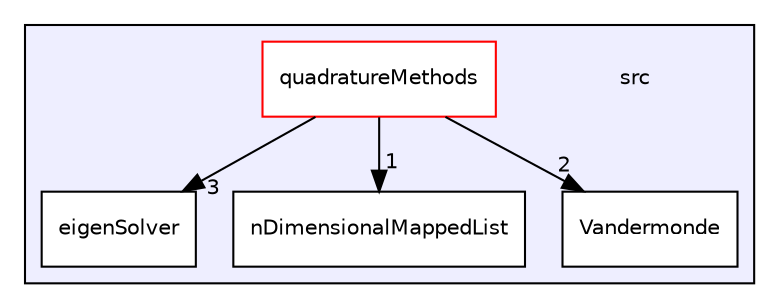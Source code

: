 digraph "src" {
  bgcolor=transparent;
  compound=true
  node [ fontsize="10", fontname="Helvetica"];
  edge [ labelfontsize="10", labelfontname="Helvetica"];
  subgraph clusterdir_68267d1309a1af8e8297ef4c3efbcdba {
    graph [ bgcolor="#eeeeff", pencolor="black", label="" URL="dir_68267d1309a1af8e8297ef4c3efbcdba.html"];
    dir_68267d1309a1af8e8297ef4c3efbcdba [shape=plaintext label="src"];
    dir_9c0e92409a33848bf66dccc8c0cdc400 [shape=box label="eigenSolver" color="black" fillcolor="white" style="filled" URL="dir_9c0e92409a33848bf66dccc8c0cdc400.html"];
    dir_34e59eb5bfe712db9bc05e7dc6374826 [shape=box label="nDimensionalMappedList" color="black" fillcolor="white" style="filled" URL="dir_34e59eb5bfe712db9bc05e7dc6374826.html"];
    dir_259a5a6e928303d9988273e835fb5828 [shape=box label="quadratureMethods" color="red" fillcolor="white" style="filled" URL="dir_259a5a6e928303d9988273e835fb5828.html"];
    dir_31c4affba36cde1c26e847807faab78f [shape=box label="Vandermonde" color="black" fillcolor="white" style="filled" URL="dir_31c4affba36cde1c26e847807faab78f.html"];
  }
  dir_259a5a6e928303d9988273e835fb5828->dir_31c4affba36cde1c26e847807faab78f [headlabel="2", labeldistance=1.5 headhref="dir_000001_000247.html"];
  dir_259a5a6e928303d9988273e835fb5828->dir_34e59eb5bfe712db9bc05e7dc6374826 [headlabel="1", labeldistance=1.5 headhref="dir_000001_000170.html"];
  dir_259a5a6e928303d9988273e835fb5828->dir_9c0e92409a33848bf66dccc8c0cdc400 [headlabel="3", labeldistance=1.5 headhref="dir_000001_000095.html"];
}
